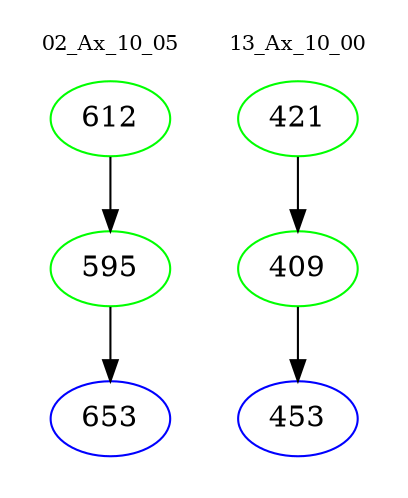 digraph{
subgraph cluster_0 {
color = white
label = "02_Ax_10_05";
fontsize=10;
T0_612 [label="612", color="green"]
T0_612 -> T0_595 [color="black"]
T0_595 [label="595", color="green"]
T0_595 -> T0_653 [color="black"]
T0_653 [label="653", color="blue"]
}
subgraph cluster_1 {
color = white
label = "13_Ax_10_00";
fontsize=10;
T1_421 [label="421", color="green"]
T1_421 -> T1_409 [color="black"]
T1_409 [label="409", color="green"]
T1_409 -> T1_453 [color="black"]
T1_453 [label="453", color="blue"]
}
}
